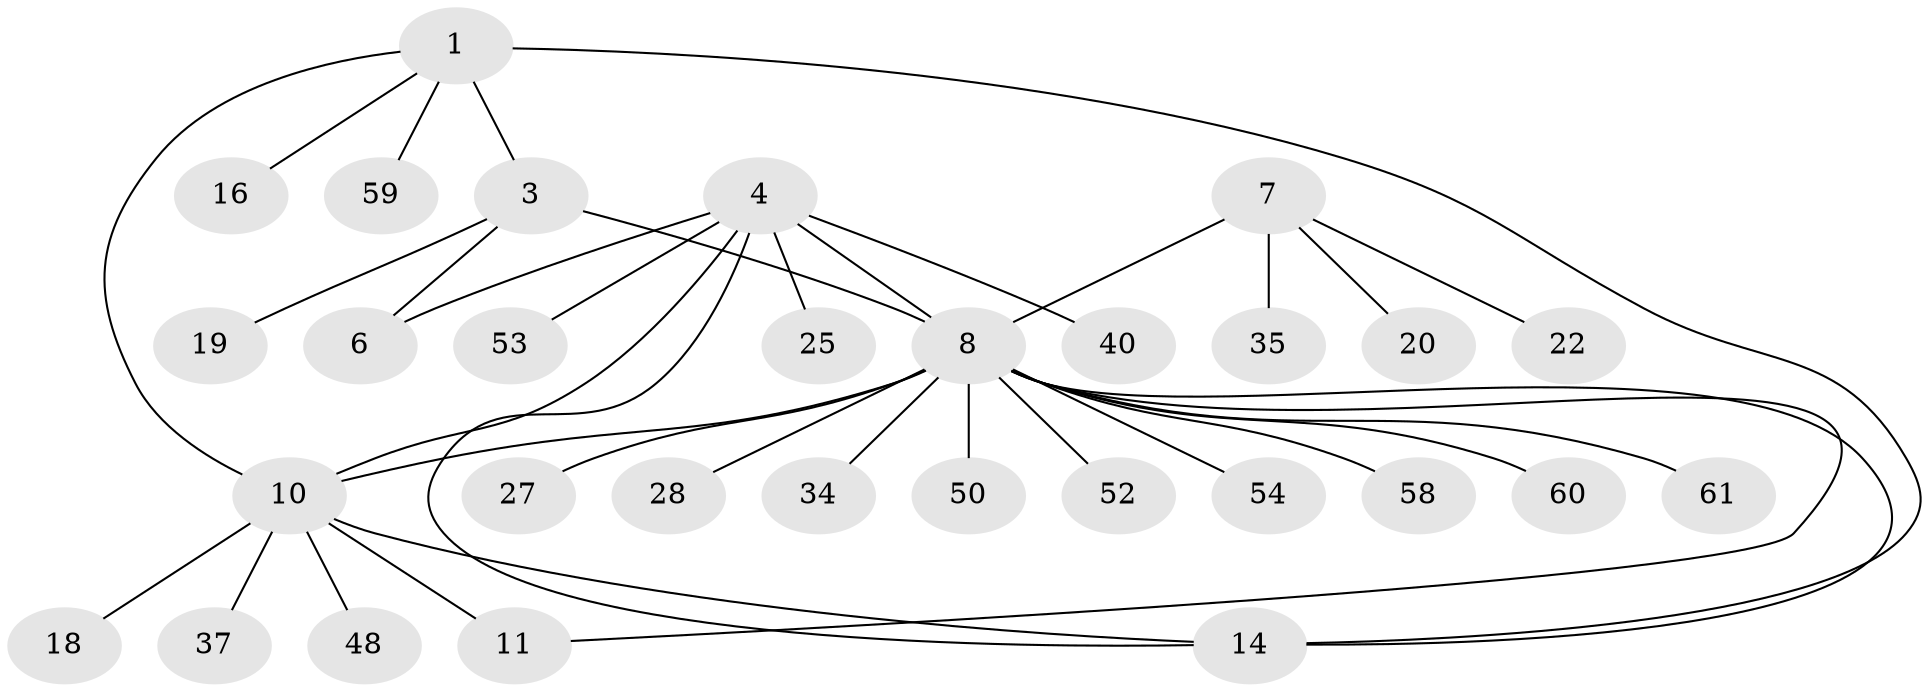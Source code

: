// original degree distribution, {2: 0.16393442622950818, 7: 0.06557377049180328, 6: 0.03278688524590164, 5: 0.06557377049180328, 4: 0.04918032786885246, 8: 0.03278688524590164, 3: 0.03278688524590164, 1: 0.5573770491803278}
// Generated by graph-tools (version 1.1) at 2025/15/03/09/25 04:15:53]
// undirected, 30 vertices, 36 edges
graph export_dot {
graph [start="1"]
  node [color=gray90,style=filled];
  1 [super="+2"];
  3 [super="+29"];
  4 [super="+13+5+56+45"];
  6 [super="+32"];
  7 [super="+38+17+26"];
  8 [super="+30+9+47"];
  10 [super="+12+42+41"];
  11;
  14 [super="+39"];
  16;
  18 [super="+36+21"];
  19 [super="+23+49+24"];
  20;
  22;
  25;
  27 [super="+57"];
  28;
  34;
  35 [super="+51"];
  37;
  40;
  48;
  50;
  52;
  53;
  54;
  58;
  59;
  60;
  61;
  1 -- 3 [weight=2];
  1 -- 16;
  1 -- 10;
  1 -- 59;
  1 -- 14;
  3 -- 6;
  3 -- 19;
  3 -- 8 [weight=2];
  4 -- 6 [weight=2];
  4 -- 40;
  4 -- 53;
  4 -- 14;
  4 -- 8 [weight=3];
  4 -- 25;
  4 -- 10;
  7 -- 8 [weight=2];
  7 -- 20;
  7 -- 22;
  7 -- 35;
  8 -- 28;
  8 -- 54;
  8 -- 58;
  8 -- 34;
  8 -- 10;
  8 -- 11;
  8 -- 14;
  8 -- 50;
  8 -- 52;
  8 -- 27;
  8 -- 61;
  8 -- 60;
  10 -- 11 [weight=2];
  10 -- 14;
  10 -- 37;
  10 -- 48;
  10 -- 18;
}
